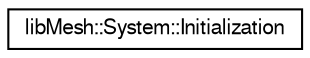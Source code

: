 digraph "Graphical Class Hierarchy"
{
  edge [fontname="FreeSans",fontsize="10",labelfontname="FreeSans",labelfontsize="10"];
  node [fontname="FreeSans",fontsize="10",shape=record];
  rankdir="LR";
  Node1 [label="libMesh::System::Initialization",height=0.2,width=0.4,color="black", fillcolor="white", style="filled",URL="$classlibMesh_1_1System_1_1Initialization.html"];
}
